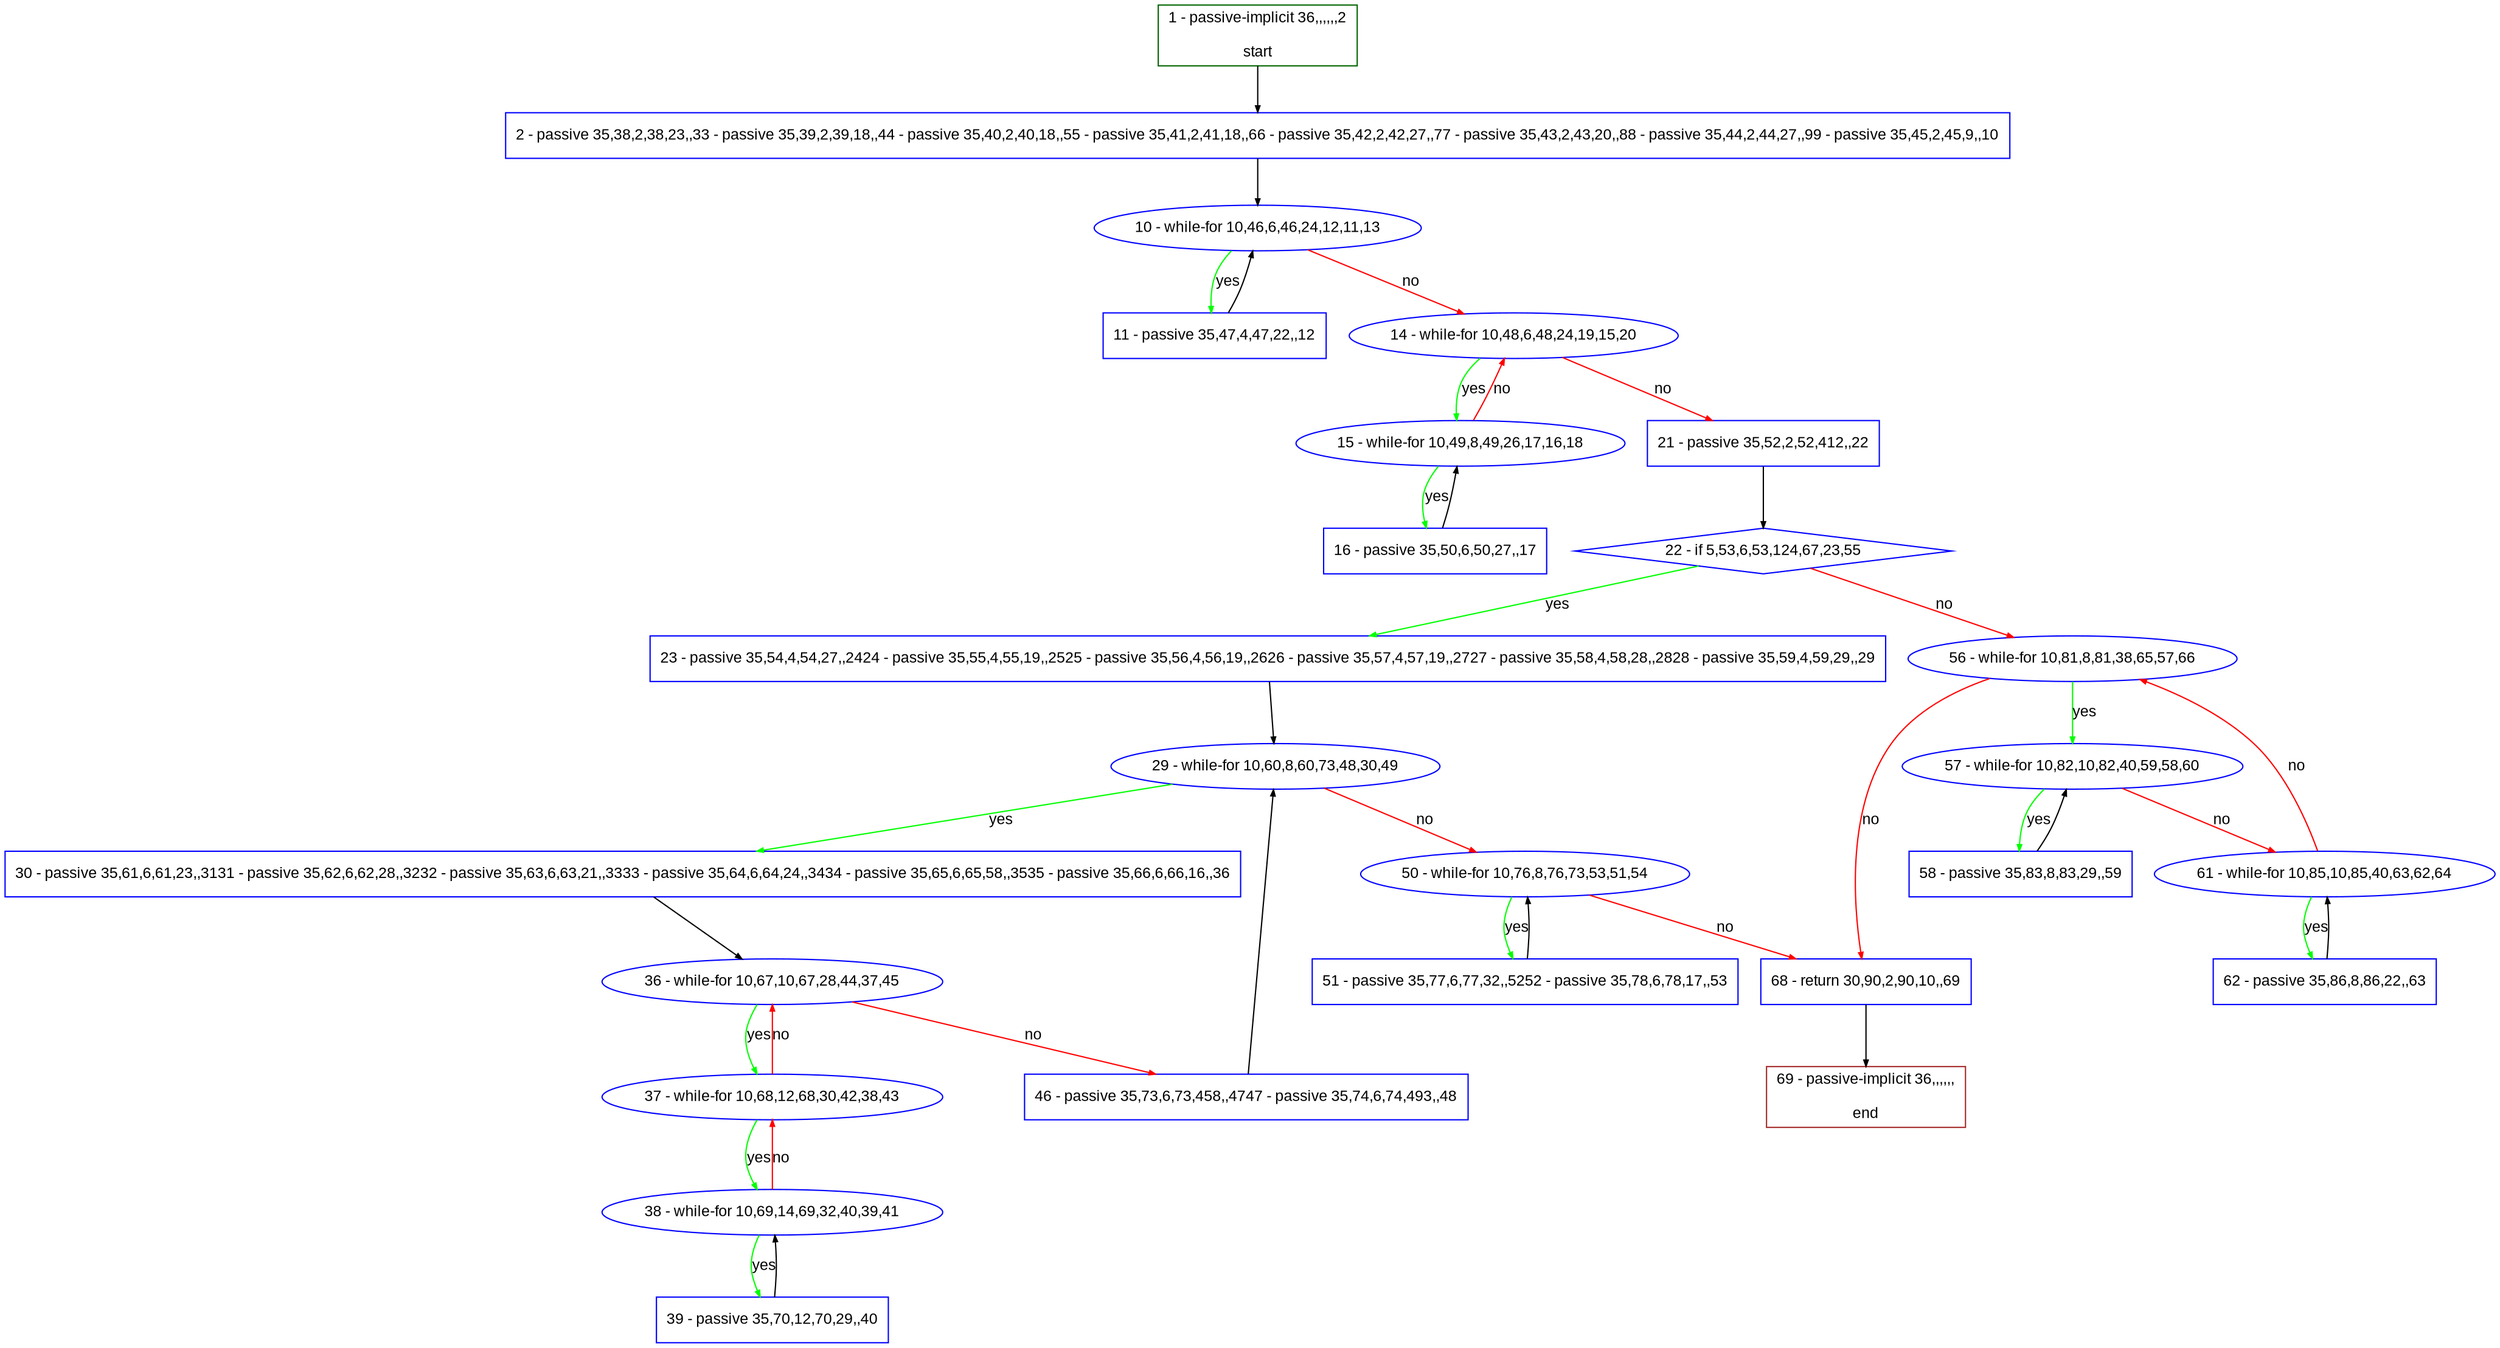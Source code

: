digraph "" {
  graph [pack="true", label="", fontsize="12", packmode="clust", fontname="Arial", fillcolor="#FFFFCC", bgcolor="white", style="rounded,filled", compound="true"];
  node [node_initialized="no", label="", color="grey", fontsize="12", fillcolor="white", fontname="Arial", style="filled", shape="rectangle", compound="true", fixedsize="false"];
  edge [fontcolor="black", arrowhead="normal", arrowtail="none", arrowsize="0.5", ltail="", label="", color="black", fontsize="12", lhead="", fontname="Arial", dir="forward", compound="true"];
  __N1 [label="2 - passive 35,38,2,38,23,,33 - passive 35,39,2,39,18,,44 - passive 35,40,2,40,18,,55 - passive 35,41,2,41,18,,66 - passive 35,42,2,42,27,,77 - passive 35,43,2,43,20,,88 - passive 35,44,2,44,27,,99 - passive 35,45,2,45,9,,10", color="#0000ff", fillcolor="#ffffff", style="filled", shape="box"];
  __N2 [label="1 - passive-implicit 36,,,,,,2\n\nstart", color="#006400", fillcolor="#ffffff", style="filled", shape="box"];
  __N3 [label="10 - while-for 10,46,6,46,24,12,11,13", color="#0000ff", fillcolor="#ffffff", style="filled", shape="oval"];
  __N4 [label="11 - passive 35,47,4,47,22,,12", color="#0000ff", fillcolor="#ffffff", style="filled", shape="box"];
  __N5 [label="14 - while-for 10,48,6,48,24,19,15,20", color="#0000ff", fillcolor="#ffffff", style="filled", shape="oval"];
  __N6 [label="15 - while-for 10,49,8,49,26,17,16,18", color="#0000ff", fillcolor="#ffffff", style="filled", shape="oval"];
  __N7 [label="21 - passive 35,52,2,52,412,,22", color="#0000ff", fillcolor="#ffffff", style="filled", shape="box"];
  __N8 [label="16 - passive 35,50,6,50,27,,17", color="#0000ff", fillcolor="#ffffff", style="filled", shape="box"];
  __N9 [label="22 - if 5,53,6,53,124,67,23,55", color="#0000ff", fillcolor="#ffffff", style="filled", shape="diamond"];
  __N10 [label="23 - passive 35,54,4,54,27,,2424 - passive 35,55,4,55,19,,2525 - passive 35,56,4,56,19,,2626 - passive 35,57,4,57,19,,2727 - passive 35,58,4,58,28,,2828 - passive 35,59,4,59,29,,29", color="#0000ff", fillcolor="#ffffff", style="filled", shape="box"];
  __N11 [label="56 - while-for 10,81,8,81,38,65,57,66", color="#0000ff", fillcolor="#ffffff", style="filled", shape="oval"];
  __N12 [label="29 - while-for 10,60,8,60,73,48,30,49", color="#0000ff", fillcolor="#ffffff", style="filled", shape="oval"];
  __N13 [label="30 - passive 35,61,6,61,23,,3131 - passive 35,62,6,62,28,,3232 - passive 35,63,6,63,21,,3333 - passive 35,64,6,64,24,,3434 - passive 35,65,6,65,58,,3535 - passive 35,66,6,66,16,,36", color="#0000ff", fillcolor="#ffffff", style="filled", shape="box"];
  __N14 [label="50 - while-for 10,76,8,76,73,53,51,54", color="#0000ff", fillcolor="#ffffff", style="filled", shape="oval"];
  __N15 [label="36 - while-for 10,67,10,67,28,44,37,45", color="#0000ff", fillcolor="#ffffff", style="filled", shape="oval"];
  __N16 [label="37 - while-for 10,68,12,68,30,42,38,43", color="#0000ff", fillcolor="#ffffff", style="filled", shape="oval"];
  __N17 [label="46 - passive 35,73,6,73,458,,4747 - passive 35,74,6,74,493,,48", color="#0000ff", fillcolor="#ffffff", style="filled", shape="box"];
  __N18 [label="38 - while-for 10,69,14,69,32,40,39,41", color="#0000ff", fillcolor="#ffffff", style="filled", shape="oval"];
  __N19 [label="39 - passive 35,70,12,70,29,,40", color="#0000ff", fillcolor="#ffffff", style="filled", shape="box"];
  __N20 [label="51 - passive 35,77,6,77,32,,5252 - passive 35,78,6,78,17,,53", color="#0000ff", fillcolor="#ffffff", style="filled", shape="box"];
  __N21 [label="68 - return 30,90,2,90,10,,69", color="#0000ff", fillcolor="#ffffff", style="filled", shape="box"];
  __N22 [label="57 - while-for 10,82,10,82,40,59,58,60", color="#0000ff", fillcolor="#ffffff", style="filled", shape="oval"];
  __N23 [label="58 - passive 35,83,8,83,29,,59", color="#0000ff", fillcolor="#ffffff", style="filled", shape="box"];
  __N24 [label="61 - while-for 10,85,10,85,40,63,62,64", color="#0000ff", fillcolor="#ffffff", style="filled", shape="oval"];
  __N25 [label="62 - passive 35,86,8,86,22,,63", color="#0000ff", fillcolor="#ffffff", style="filled", shape="box"];
  __N26 [label="69 - passive-implicit 36,,,,,,\n\nend", color="#a52a2a", fillcolor="#ffffff", style="filled", shape="box"];
  __N2 -> __N1 [arrowhead="normal", arrowtail="none", color="#000000", label="", dir="forward"];
  __N1 -> __N3 [arrowhead="normal", arrowtail="none", color="#000000", label="", dir="forward"];
  __N3 -> __N4 [arrowhead="normal", arrowtail="none", color="#00ff00", label="yes", dir="forward"];
  __N4 -> __N3 [arrowhead="normal", arrowtail="none", color="#000000", label="", dir="forward"];
  __N3 -> __N5 [arrowhead="normal", arrowtail="none", color="#ff0000", label="no", dir="forward"];
  __N5 -> __N6 [arrowhead="normal", arrowtail="none", color="#00ff00", label="yes", dir="forward"];
  __N6 -> __N5 [arrowhead="normal", arrowtail="none", color="#ff0000", label="no", dir="forward"];
  __N5 -> __N7 [arrowhead="normal", arrowtail="none", color="#ff0000", label="no", dir="forward"];
  __N6 -> __N8 [arrowhead="normal", arrowtail="none", color="#00ff00", label="yes", dir="forward"];
  __N8 -> __N6 [arrowhead="normal", arrowtail="none", color="#000000", label="", dir="forward"];
  __N7 -> __N9 [arrowhead="normal", arrowtail="none", color="#000000", label="", dir="forward"];
  __N9 -> __N10 [arrowhead="normal", arrowtail="none", color="#00ff00", label="yes", dir="forward"];
  __N9 -> __N11 [arrowhead="normal", arrowtail="none", color="#ff0000", label="no", dir="forward"];
  __N10 -> __N12 [arrowhead="normal", arrowtail="none", color="#000000", label="", dir="forward"];
  __N12 -> __N13 [arrowhead="normal", arrowtail="none", color="#00ff00", label="yes", dir="forward"];
  __N12 -> __N14 [arrowhead="normal", arrowtail="none", color="#ff0000", label="no", dir="forward"];
  __N13 -> __N15 [arrowhead="normal", arrowtail="none", color="#000000", label="", dir="forward"];
  __N15 -> __N16 [arrowhead="normal", arrowtail="none", color="#00ff00", label="yes", dir="forward"];
  __N16 -> __N15 [arrowhead="normal", arrowtail="none", color="#ff0000", label="no", dir="forward"];
  __N15 -> __N17 [arrowhead="normal", arrowtail="none", color="#ff0000", label="no", dir="forward"];
  __N16 -> __N18 [arrowhead="normal", arrowtail="none", color="#00ff00", label="yes", dir="forward"];
  __N18 -> __N16 [arrowhead="normal", arrowtail="none", color="#ff0000", label="no", dir="forward"];
  __N18 -> __N19 [arrowhead="normal", arrowtail="none", color="#00ff00", label="yes", dir="forward"];
  __N19 -> __N18 [arrowhead="normal", arrowtail="none", color="#000000", label="", dir="forward"];
  __N17 -> __N12 [arrowhead="normal", arrowtail="none", color="#000000", label="", dir="forward"];
  __N14 -> __N20 [arrowhead="normal", arrowtail="none", color="#00ff00", label="yes", dir="forward"];
  __N20 -> __N14 [arrowhead="normal", arrowtail="none", color="#000000", label="", dir="forward"];
  __N14 -> __N21 [arrowhead="normal", arrowtail="none", color="#ff0000", label="no", dir="forward"];
  __N11 -> __N22 [arrowhead="normal", arrowtail="none", color="#00ff00", label="yes", dir="forward"];
  __N11 -> __N21 [arrowhead="normal", arrowtail="none", color="#ff0000", label="no", dir="forward"];
  __N22 -> __N23 [arrowhead="normal", arrowtail="none", color="#00ff00", label="yes", dir="forward"];
  __N23 -> __N22 [arrowhead="normal", arrowtail="none", color="#000000", label="", dir="forward"];
  __N22 -> __N24 [arrowhead="normal", arrowtail="none", color="#ff0000", label="no", dir="forward"];
  __N24 -> __N11 [arrowhead="normal", arrowtail="none", color="#ff0000", label="no", dir="forward"];
  __N24 -> __N25 [arrowhead="normal", arrowtail="none", color="#00ff00", label="yes", dir="forward"];
  __N25 -> __N24 [arrowhead="normal", arrowtail="none", color="#000000", label="", dir="forward"];
  __N21 -> __N26 [arrowhead="normal", arrowtail="none", color="#000000", label="", dir="forward"];
}
